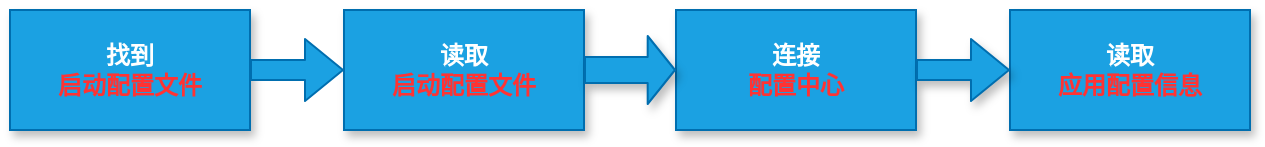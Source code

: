 <mxfile version="13.6.5">
    <diagram id="wzIus8m3xKinxh3UsKav" name="第 1 页">
        <mxGraphModel dx="815" dy="679" grid="1" gridSize="10" guides="1" tooltips="1" connect="1" arrows="1" fold="1" page="1" pageScale="1.5" pageWidth="827" pageHeight="1169" background="none" math="1" shadow="0">
            <root>
                <mxCell id="0"/>
                <mxCell id="1" parent="0"/>
                <mxCell id="5" value="读取&lt;br&gt;&lt;font color=&quot;#ff3333&quot;&gt;启动配置文件&lt;/font&gt;" style="whiteSpace=wrap;html=1;fillColor=#1ba1e2;shadow=1;fillStyle=auto;fontStyle=1;strokeColor=#006EAF;fontColor=#ffffff;" parent="1" vertex="1">
                    <mxGeometry x="197" y="30" width="120" height="60" as="geometry"/>
                </mxCell>
                <mxCell id="6" value="连接&lt;br&gt;&lt;font color=&quot;#ff3333&quot;&gt;配置中心&lt;/font&gt;" style="whiteSpace=wrap;html=1;fillColor=#1ba1e2;shadow=1;fillStyle=auto;fontStyle=1;strokeColor=#006EAF;fontColor=#ffffff;" parent="1" vertex="1">
                    <mxGeometry x="363" y="30" width="120" height="60" as="geometry"/>
                </mxCell>
                <mxCell id="7" value="读取&lt;br&gt;&lt;font color=&quot;#ff3333&quot;&gt;应用配置信息&lt;/font&gt;" style="whiteSpace=wrap;html=1;fillColor=#1ba1e2;shadow=1;fillStyle=auto;fontStyle=1;strokeColor=#006EAF;fontColor=#ffffff;" parent="1" vertex="1">
                    <mxGeometry x="530" y="30" width="120" height="60" as="geometry"/>
                </mxCell>
                <mxCell id="8" value="" style="shape=flexArrow;endArrow=classic;html=1;width=13;endSize=4.22;exitX=1;exitY=0.5;exitDx=0;exitDy=0;entryX=0;entryY=0.5;entryDx=0;entryDy=0;fillColor=#1ba1e2;shadow=1;fillStyle=auto;fontColor=#FFFFFF;fontStyle=1;strokeColor=#006EAF;" parent="1" source="5" target="6" edge="1">
                    <mxGeometry width="50" height="50" relative="1" as="geometry">
                        <mxPoint x="330" y="20" as="sourcePoint"/>
                        <mxPoint x="400" y="20" as="targetPoint"/>
                    </mxGeometry>
                </mxCell>
                <mxCell id="9" value="" style="shape=flexArrow;endArrow=classic;html=1;exitX=1;exitY=0.5;exitDx=0;exitDy=0;entryX=0;entryY=0.5;entryDx=0;entryDy=0;fillColor=#1ba1e2;shadow=1;fillStyle=auto;fontColor=#FFFFFF;fontStyle=1;strokeColor=#006EAF;" parent="1" source="6" target="7" edge="1">
                    <mxGeometry width="50" height="50" relative="1" as="geometry">
                        <mxPoint x="490" y="20" as="sourcePoint"/>
                        <mxPoint x="540" y="-30" as="targetPoint"/>
                    </mxGeometry>
                </mxCell>
                <mxCell id="10" value="找到&lt;br&gt;&lt;font color=&quot;#ff3333&quot;&gt;启动配置文件&lt;/font&gt;" style="whiteSpace=wrap;html=1;fillColor=#1ba1e2;shadow=1;fillStyle=auto;fontStyle=1;strokeColor=#006EAF;fontColor=#ffffff;" parent="1" vertex="1">
                    <mxGeometry x="30" y="30" width="120" height="60" as="geometry"/>
                </mxCell>
                <mxCell id="11" value="" style="shape=flexArrow;endArrow=classic;html=1;exitX=1;exitY=0.5;exitDx=0;exitDy=0;entryX=0;entryY=0.5;entryDx=0;entryDy=0;fillColor=#1ba1e2;strokeColor=#006EAF;" parent="1" source="10" target="5" edge="1">
                    <mxGeometry width="50" height="50" relative="1" as="geometry">
                        <mxPoint x="170" y="180" as="sourcePoint"/>
                        <mxPoint x="220" y="130" as="targetPoint"/>
                    </mxGeometry>
                </mxCell>
            </root>
        </mxGraphModel>
    </diagram>
</mxfile>